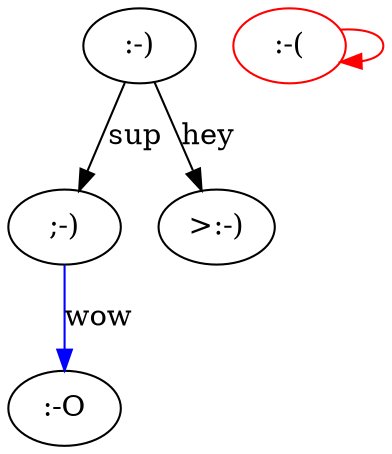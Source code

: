 digraph graph1 {
	":-)" -> ";-)" [label="sup"];
	":-)" -> ">:-)" [label="hey"];
	";-)" -> ":-O" [label="wow",color="blue"];

	":-(" -> ":-(" [color="red"];
	":-("[color="red"];
} 